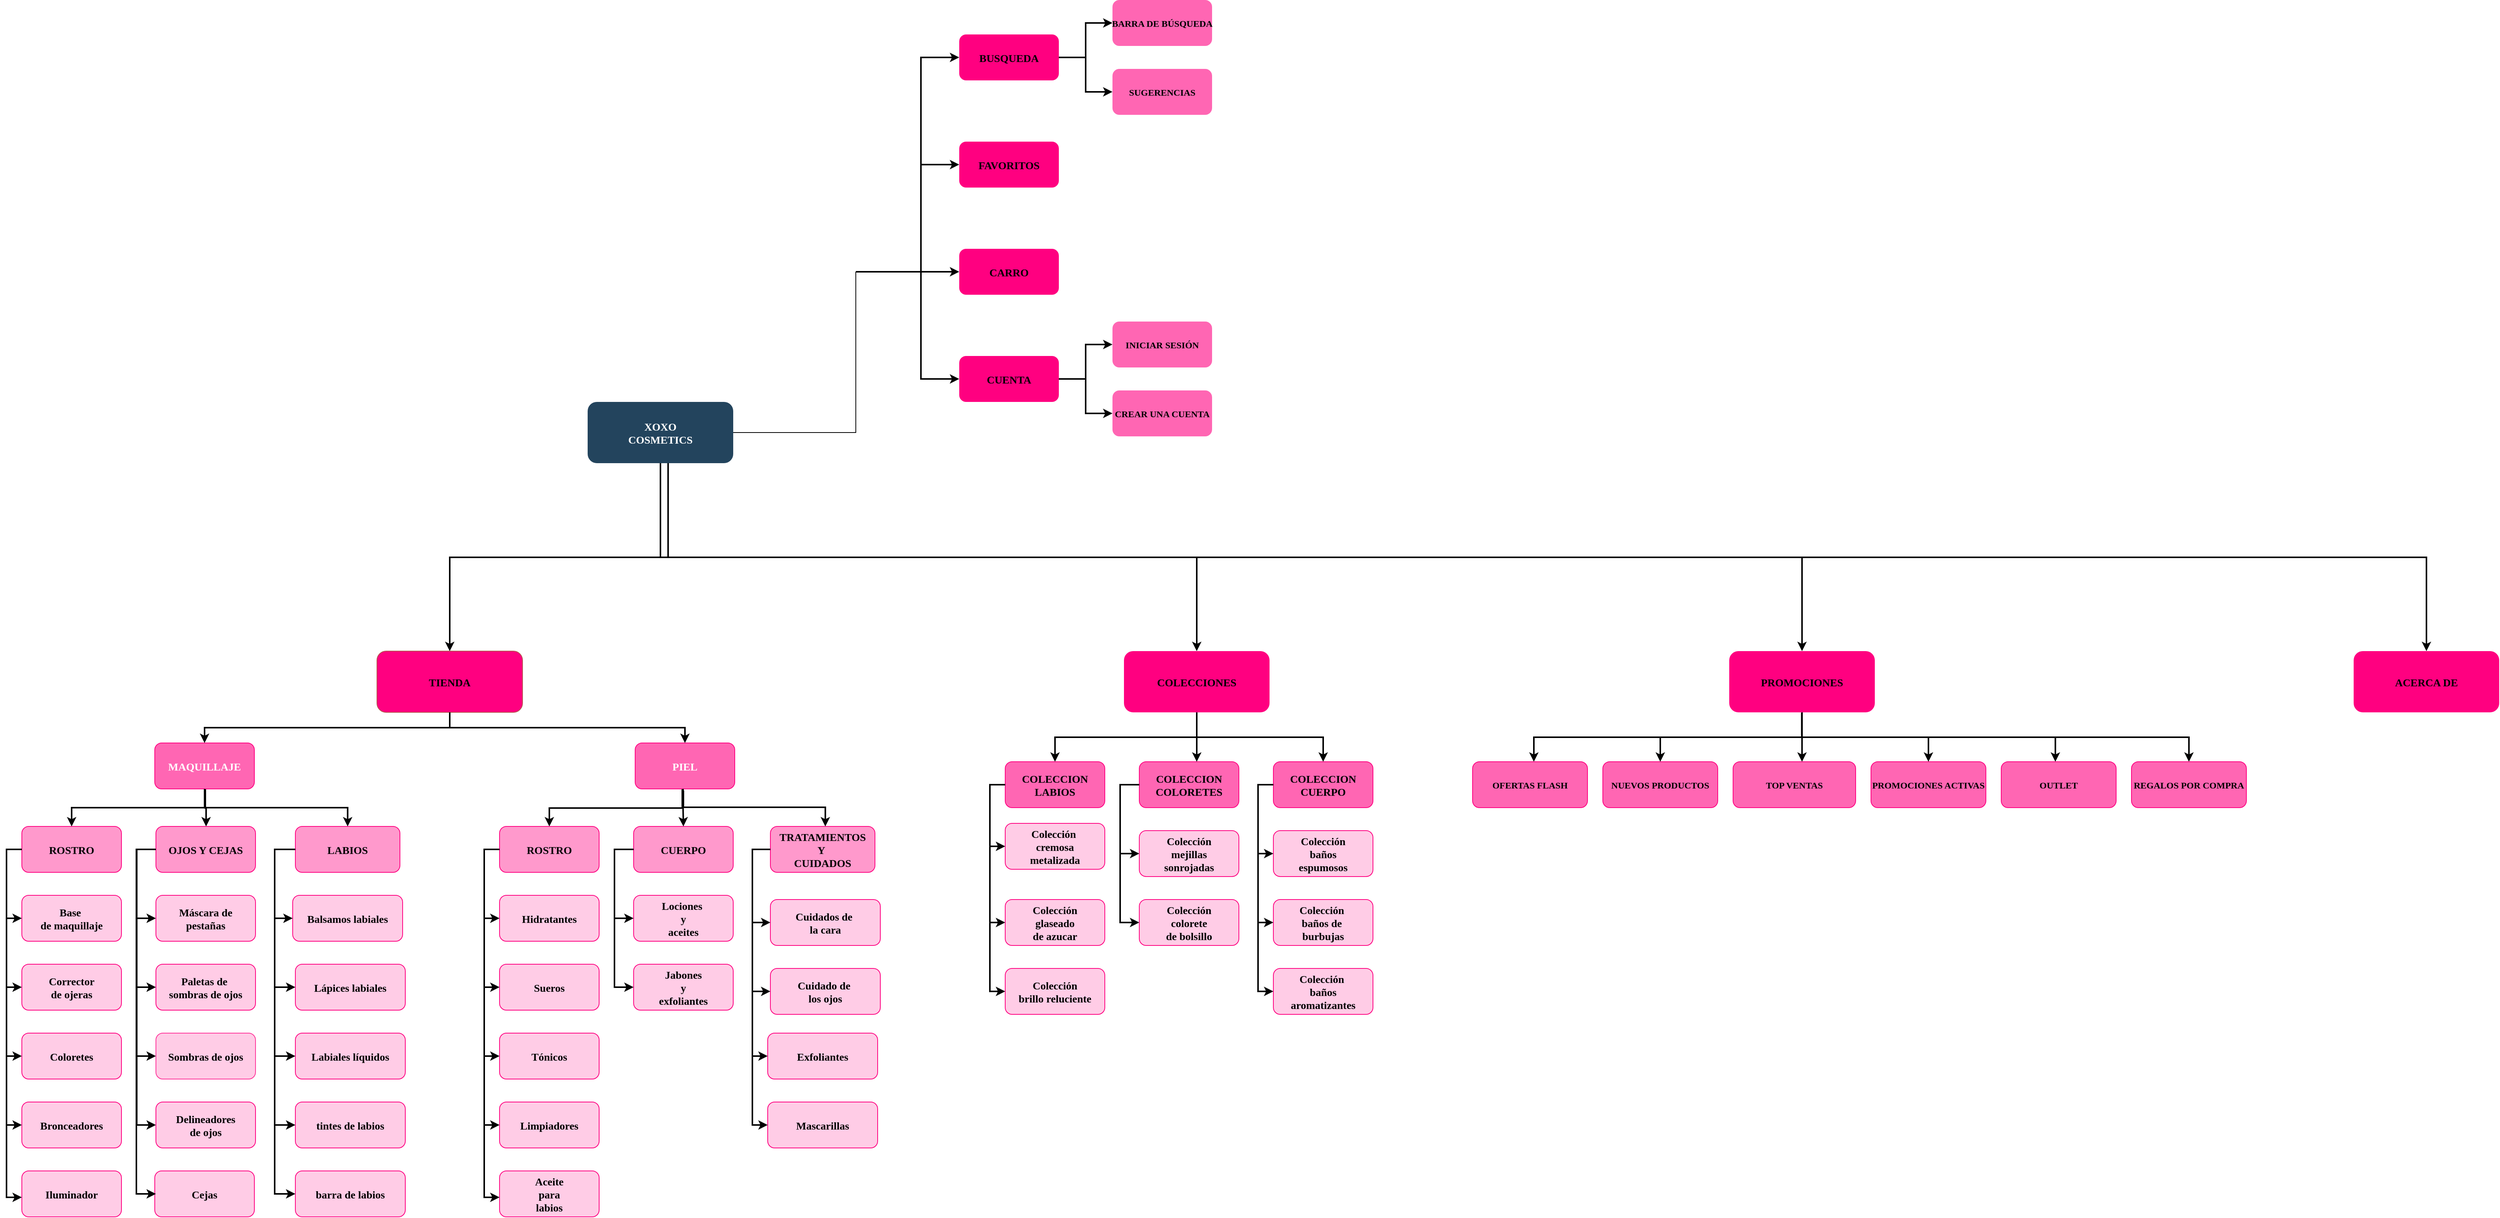 <mxfile version="24.7.17">
  <diagram name="Page-1" id="2c0d36ab-eaac-3732-788b-9136903baeff">
    <mxGraphModel dx="2755.5" dy="2528.5" grid="1" gridSize="10" guides="1" tooltips="1" connect="1" arrows="1" fold="1" page="1" pageScale="1.5" pageWidth="1169" pageHeight="827" background="none" math="0" shadow="0">
      <root>
        <mxCell id="0" />
        <mxCell id="1" parent="0" />
        <mxCell id="2" value="XOXO&#xa;COSMETICS" style="rounded=1;fillColor=#23445D;gradientColor=none;strokeColor=none;fontColor=#FFFFFF;fontStyle=1;fontFamily=Tahoma;fontSize=14" parent="1" vertex="1">
          <mxGeometry x="765" y="10" width="190" height="80" as="geometry" />
        </mxCell>
        <mxCell id="4" value="COLECCIONES" style="rounded=1;fillColor=#FF0080;gradientColor=none;strokeColor=none;fontColor=#000000;fontStyle=1;fontFamily=Tahoma;fontSize=14" parent="1" vertex="1">
          <mxGeometry x="1465.0" y="335.5" width="190" height="80" as="geometry" />
        </mxCell>
        <mxCell id="9" value="" style="edgeStyle=elbowEdgeStyle;elbow=vertical;strokeWidth=2;rounded=0;exitX=0.5;exitY=1;exitDx=0;exitDy=0;entryX=0.5;entryY=0;entryDx=0;entryDy=0;" parent="1" source="2" target="4" edge="1">
          <mxGeometry x="337" y="215.5" width="100" height="100" as="geometry">
            <mxPoint x="860" y="100" as="sourcePoint" />
            <mxPoint x="1975" y="327.5" as="targetPoint" />
            <Array as="points">
              <mxPoint x="1414" y="213" />
            </Array>
          </mxGeometry>
        </mxCell>
        <mxCell id="12" value="TIENDA" style="rounded=1;fillColor=#FF0080;strokeColor=#b85450;fontStyle=1;fontFamily=Tahoma;fontSize=14" parent="1" vertex="1">
          <mxGeometry x="490.0" y="335.5" width="190" height="80" as="geometry" />
        </mxCell>
        <mxCell id="25" value="MAQUILLAJE" style="rounded=1;fillColor=#FF66B3;strokeColor=#FF0080;fontStyle=1;fontFamily=Tahoma;fontSize=14;fontColor=#ffffff;" parent="1" vertex="1">
          <mxGeometry x="200" y="455.5" width="130" height="60" as="geometry" />
        </mxCell>
        <mxCell id="29" value="PIEL" style="rounded=1;fillColor=#FF66B3;strokeColor=#FF0080;fontStyle=1;fontFamily=Tahoma;fontSize=14;fontColor=#ffffff;" parent="1" vertex="1">
          <mxGeometry x="827" y="455.5" width="130" height="60" as="geometry" />
        </mxCell>
        <mxCell id="44" value="COLECCION&#xa;LABIOS" style="rounded=1;fillColor=#FF66B3;gradientColor=none;strokeColor=#FF0080;fontColor=#000000;fontStyle=1;fontFamily=Tahoma;fontSize=14" parent="1" vertex="1">
          <mxGeometry x="1310" y="480.0" width="130" height="60" as="geometry" />
        </mxCell>
        <mxCell id="45" value="Colección &#xa;cremosa&#xa;metalizada" style="rounded=1;fillColor=#FFCCE6;gradientColor=none;strokeColor=#FF0080;fontColor=#000000;fontStyle=1;fontFamily=Tahoma;fontSize=14" parent="1" vertex="1">
          <mxGeometry x="1310" y="560.5" width="130" height="60" as="geometry" />
        </mxCell>
        <mxCell id="46" value="Colección&#xa;glaseado&#xa;de azucar" style="rounded=1;fillColor=#FFCCE6;gradientColor=none;strokeColor=#FF0080;fontColor=#000000;fontStyle=1;fontFamily=Tahoma;fontSize=14" parent="1" vertex="1">
          <mxGeometry x="1310" y="660" width="130" height="60" as="geometry" />
        </mxCell>
        <mxCell id="47" value="Colección&#xa;brillo reluciente" style="rounded=1;fillColor=#FFCCE6;gradientColor=none;strokeColor=#FF0080;fontColor=#000000;fontStyle=1;fontFamily=Tahoma;fontSize=14" parent="1" vertex="1">
          <mxGeometry x="1310" y="750.0" width="130" height="60" as="geometry" />
        </mxCell>
        <mxCell id="48" value="COLECCION&#xa;COLORETES" style="rounded=1;fillColor=#FF66B3;gradientColor=none;strokeColor=#FF0080;fontColor=#000000;fontStyle=1;fontFamily=Tahoma;fontSize=14;" parent="1" vertex="1">
          <mxGeometry x="1485" y="480.0" width="130" height="60" as="geometry" />
        </mxCell>
        <mxCell id="49" value="Colección&#xa;mejillas&#xa;sonrojadas" style="rounded=1;fillColor=#FFCCE6;gradientColor=none;strokeColor=#FF0080;fontColor=#000000;fontStyle=1;fontFamily=Tahoma;fontSize=14" parent="1" vertex="1">
          <mxGeometry x="1485" y="570" width="130" height="60" as="geometry" />
        </mxCell>
        <mxCell id="50" value="Colección&#xa;colorete&#xa;de bolsillo" style="rounded=1;fillColor=#FFCCE6;gradientColor=none;strokeColor=#FF0080;fontColor=#000000;fontStyle=1;fontFamily=Tahoma;fontSize=14" parent="1" vertex="1">
          <mxGeometry x="1485" y="660" width="130" height="60" as="geometry" />
        </mxCell>
        <mxCell id="52" value="COLECCION&#xa;CUERPO" style="rounded=1;fillColor=#FF66B3;gradientColor=none;strokeColor=#FF0080;fontColor=#000000;fontStyle=1;fontFamily=Tahoma;fontSize=14" parent="1" vertex="1">
          <mxGeometry x="1660" y="480.0" width="130" height="60" as="geometry" />
        </mxCell>
        <mxCell id="53" value="Colección&#xa;baños&#xa;espumosos" style="rounded=1;fillColor=#FFCCE6;gradientColor=none;strokeColor=#FF0080;fontColor=#000000;fontStyle=1;fontFamily=Tahoma;fontSize=14" parent="1" vertex="1">
          <mxGeometry x="1660" y="570" width="130" height="60" as="geometry" />
        </mxCell>
        <mxCell id="54" value="Colección &#xa;baños de &#xa;burbujas" style="rounded=1;fillColor=#FFCCE6;gradientColor=none;strokeColor=#FF0080;fontColor=#000000;fontStyle=1;fontFamily=Tahoma;fontSize=14" parent="1" vertex="1">
          <mxGeometry x="1660" y="660" width="130" height="60" as="geometry" />
        </mxCell>
        <mxCell id="55" value="Colección &#xa;baños&#xa;aromatizantes" style="rounded=1;fillColor=#FFCCE6;gradientColor=none;strokeColor=#FF0080;fontColor=#000000;fontStyle=1;fontFamily=Tahoma;fontSize=14" parent="1" vertex="1">
          <mxGeometry x="1660" y="750.0" width="130" height="60" as="geometry" />
        </mxCell>
        <mxCell id="59" value="" style="edgeStyle=elbowEdgeStyle;elbow=vertical;strokeWidth=2;rounded=0" parent="1" source="2" target="12" edge="1">
          <mxGeometry x="347" y="225.5" width="100" height="100" as="geometry">
            <mxPoint x="862.0" y="275.5" as="sourcePoint" />
            <mxPoint x="1467.0" y="345.5" as="targetPoint" />
          </mxGeometry>
        </mxCell>
        <mxCell id="84" value="" style="edgeStyle=elbowEdgeStyle;elbow=horizontal;strokeWidth=2;rounded=0;entryX=0;entryY=0.5;entryDx=0;entryDy=0;" parent="1" source="44" target="45" edge="1">
          <mxGeometry x="-23" y="135.5" width="100" height="100" as="geometry">
            <mxPoint x="70" y="260" as="sourcePoint" />
            <mxPoint x="170" y="160" as="targetPoint" />
            <Array as="points">
              <mxPoint x="1290" y="570" />
            </Array>
          </mxGeometry>
        </mxCell>
        <mxCell id="85" value="" style="edgeStyle=elbowEdgeStyle;elbow=horizontal;strokeWidth=2;rounded=0" parent="1" source="44" target="46" edge="1">
          <mxGeometry x="-23" y="135.5" width="100" height="100" as="geometry">
            <mxPoint x="70" y="260" as="sourcePoint" />
            <mxPoint x="170" y="160" as="targetPoint" />
            <Array as="points">
              <mxPoint x="1290" y="600" />
            </Array>
          </mxGeometry>
        </mxCell>
        <mxCell id="86" value="" style="edgeStyle=elbowEdgeStyle;elbow=horizontal;strokeWidth=2;rounded=0" parent="1" source="44" target="47" edge="1">
          <mxGeometry x="-23" y="135.5" width="100" height="100" as="geometry">
            <mxPoint x="70" y="260" as="sourcePoint" />
            <mxPoint x="170" y="160" as="targetPoint" />
            <Array as="points">
              <mxPoint x="1290" y="650" />
            </Array>
          </mxGeometry>
        </mxCell>
        <mxCell id="87" value="" style="edgeStyle=elbowEdgeStyle;elbow=horizontal;strokeWidth=2;rounded=0" parent="1" source="48" target="49" edge="1">
          <mxGeometry x="-23" y="135.5" width="100" height="100" as="geometry">
            <mxPoint x="70" y="260" as="sourcePoint" />
            <mxPoint x="170" y="160" as="targetPoint" />
            <Array as="points">
              <mxPoint x="1460" y="560" />
            </Array>
          </mxGeometry>
        </mxCell>
        <mxCell id="88" value="" style="edgeStyle=elbowEdgeStyle;elbow=horizontal;strokeWidth=2;rounded=0" parent="1" source="48" target="50" edge="1">
          <mxGeometry x="-23" y="135.5" width="100" height="100" as="geometry">
            <mxPoint x="70" y="260" as="sourcePoint" />
            <mxPoint x="170" y="160" as="targetPoint" />
            <Array as="points">
              <mxPoint x="1460" y="620" />
            </Array>
          </mxGeometry>
        </mxCell>
        <mxCell id="90" value="" style="edgeStyle=elbowEdgeStyle;elbow=horizontal;strokeWidth=2;rounded=0" parent="1" source="52" target="53" edge="1">
          <mxGeometry x="-23" y="135.5" width="100" height="100" as="geometry">
            <mxPoint x="70" y="260" as="sourcePoint" />
            <mxPoint x="170" y="160" as="targetPoint" />
            <Array as="points">
              <mxPoint x="1640" y="560" />
            </Array>
          </mxGeometry>
        </mxCell>
        <mxCell id="91" value="" style="edgeStyle=elbowEdgeStyle;elbow=horizontal;strokeWidth=2;rounded=0" parent="1" source="52" target="54" edge="1">
          <mxGeometry x="-23" y="135.5" width="100" height="100" as="geometry">
            <mxPoint x="70" y="260" as="sourcePoint" />
            <mxPoint x="170" y="160" as="targetPoint" />
            <Array as="points">
              <mxPoint x="1640" y="600" />
            </Array>
          </mxGeometry>
        </mxCell>
        <mxCell id="92" value="" style="edgeStyle=elbowEdgeStyle;elbow=horizontal;strokeWidth=2;rounded=0" parent="1" source="52" target="55" edge="1">
          <mxGeometry x="-23" y="135.5" width="100" height="100" as="geometry">
            <mxPoint x="70" y="260" as="sourcePoint" />
            <mxPoint x="170" y="160" as="targetPoint" />
            <Array as="points">
              <mxPoint x="1640" y="650" />
            </Array>
          </mxGeometry>
        </mxCell>
        <mxCell id="100" value="" style="edgeStyle=elbowEdgeStyle;elbow=vertical;strokeWidth=2;rounded=0" parent="1" source="12" target="25" edge="1">
          <mxGeometry x="-23" y="135.5" width="100" height="100" as="geometry">
            <mxPoint x="-23" y="235.5" as="sourcePoint" />
            <mxPoint x="77" y="135.5" as="targetPoint" />
          </mxGeometry>
        </mxCell>
        <mxCell id="101" value="" style="edgeStyle=elbowEdgeStyle;elbow=vertical;strokeWidth=2;rounded=0" parent="1" source="12" target="29" edge="1">
          <mxGeometry x="-23" y="135.5" width="100" height="100" as="geometry">
            <mxPoint x="-23" y="235.5" as="sourcePoint" />
            <mxPoint x="77" y="135.5" as="targetPoint" />
          </mxGeometry>
        </mxCell>
        <mxCell id="104" value="" style="edgeStyle=elbowEdgeStyle;elbow=vertical;strokeWidth=2;rounded=0;exitX=0.5;exitY=1;exitDx=0;exitDy=0;" parent="1" source="4" target="48" edge="1">
          <mxGeometry x="-23" y="135.5" width="100" height="100" as="geometry">
            <mxPoint x="1580" y="415.5" as="sourcePoint" />
            <mxPoint x="72" y="135.5" as="targetPoint" />
            <Array as="points">
              <mxPoint x="1560" y="460" />
            </Array>
          </mxGeometry>
        </mxCell>
        <mxCell id="105" value="" style="edgeStyle=elbowEdgeStyle;elbow=vertical;strokeWidth=2;rounded=0;exitX=0.5;exitY=1;exitDx=0;exitDy=0;" parent="1" source="4" target="44" edge="1">
          <mxGeometry x="-23" y="135.5" width="100" height="100" as="geometry">
            <mxPoint x="1580" y="415.5" as="sourcePoint" />
            <mxPoint x="72" y="135.5" as="targetPoint" />
          </mxGeometry>
        </mxCell>
        <mxCell id="106" value="" style="edgeStyle=elbowEdgeStyle;elbow=vertical;strokeWidth=2;rounded=0;exitX=0.5;exitY=1;exitDx=0;exitDy=0;" parent="1" source="4" target="52" edge="1">
          <mxGeometry x="-23" y="135.5" width="100" height="100" as="geometry">
            <mxPoint x="1580" y="415.5" as="sourcePoint" />
            <mxPoint x="72" y="135.5" as="targetPoint" />
          </mxGeometry>
        </mxCell>
        <mxCell id="VDrzz1E5TikydGVOg6CF-135" value="ROSTRO" style="rounded=1;fillColor=#FF99CC;strokeColor=#FF0080;fontStyle=1;fontFamily=Tahoma;fontSize=14" parent="1" vertex="1">
          <mxGeometry x="26.5" y="564.5" width="130" height="60" as="geometry" />
        </mxCell>
        <mxCell id="VDrzz1E5TikydGVOg6CF-136" value="Base &#xa;de maquillaje" style="rounded=1;fillColor=#FFCCE6;gradientColor=none;strokeColor=#FF0080;fontColor=#000000;fontStyle=1;fontFamily=Tahoma;fontSize=14" parent="1" vertex="1">
          <mxGeometry x="26.5" y="654.5" width="130" height="60" as="geometry" />
        </mxCell>
        <mxCell id="VDrzz1E5TikydGVOg6CF-137" value="Corrector&#xa;de ojeras" style="rounded=1;fillColor=#FFCCE6;gradientColor=none;strokeColor=#FF0080;fontColor=#000000;fontStyle=1;fontFamily=Tahoma;fontSize=14" parent="1" vertex="1">
          <mxGeometry x="26.5" y="744.5" width="130" height="60" as="geometry" />
        </mxCell>
        <mxCell id="VDrzz1E5TikydGVOg6CF-138" value="Coloretes" style="rounded=1;fillColor=#FFCCE6;gradientColor=none;strokeColor=#FF0080;fontColor=#000000;fontStyle=1;fontFamily=Tahoma;fontSize=14" parent="1" vertex="1">
          <mxGeometry x="26.5" y="834.5" width="130" height="60" as="geometry" />
        </mxCell>
        <mxCell id="VDrzz1E5TikydGVOg6CF-139" value="OJOS Y CEJAS" style="rounded=1;fillColor=#FF99CC;strokeColor=#FF0080;fontStyle=1;fontFamily=Tahoma;fontSize=14" parent="1" vertex="1">
          <mxGeometry x="201.5" y="564.5" width="130" height="60" as="geometry" />
        </mxCell>
        <mxCell id="VDrzz1E5TikydGVOg6CF-140" value="Máscara de&#xa;pestañas" style="rounded=1;fillColor=#FFCCE6;gradientColor=none;strokeColor=#FF0080;fontColor=#000000;fontStyle=1;fontFamily=Tahoma;fontSize=14" parent="1" vertex="1">
          <mxGeometry x="201.5" y="654.5" width="130" height="60" as="geometry" />
        </mxCell>
        <mxCell id="VDrzz1E5TikydGVOg6CF-141" value="Paletas de &#xa;sombras de ojos" style="rounded=1;fillColor=#FFCCE6;gradientColor=none;strokeColor=#FF0080;fontColor=#000000;fontStyle=1;fontFamily=Tahoma;fontSize=14" parent="1" vertex="1">
          <mxGeometry x="201.5" y="744.5" width="130" height="60" as="geometry" />
        </mxCell>
        <mxCell id="VDrzz1E5TikydGVOg6CF-142" value="Sombras de ojos" style="rounded=1;fillColor=#FFCCE6;gradientColor=none;strokeColor=#FF3399;fontColor=#000000;fontStyle=1;fontFamily=Tahoma;fontSize=14" parent="1" vertex="1">
          <mxGeometry x="201.5" y="834.5" width="130" height="60" as="geometry" />
        </mxCell>
        <mxCell id="VDrzz1E5TikydGVOg6CF-143" value="LABIOS" style="rounded=1;fillColor=#FF99CC;strokeColor=#FF0080;fontStyle=1;fontFamily=Tahoma;fontSize=14" parent="1" vertex="1">
          <mxGeometry x="383.5" y="564.5" width="136.5" height="60" as="geometry" />
        </mxCell>
        <mxCell id="VDrzz1E5TikydGVOg6CF-144" value="Balsamos labiales" style="rounded=1;fillColor=#FFCCE6;strokeColor=#FF0080;fontStyle=1;fontFamily=Tahoma;fontSize=14;align=center;" parent="1" vertex="1">
          <mxGeometry x="380" y="654.5" width="143.5" height="60" as="geometry" />
        </mxCell>
        <mxCell id="VDrzz1E5TikydGVOg6CF-145" value="Lápices labiales" style="rounded=1;fillColor=#FFCCE6;gradientColor=none;strokeColor=#FF0080;fontColor=#000000;fontStyle=1;fontFamily=Tahoma;fontSize=14" parent="1" vertex="1">
          <mxGeometry x="383.5" y="744.5" width="143.5" height="60" as="geometry" />
        </mxCell>
        <mxCell id="VDrzz1E5TikydGVOg6CF-146" value="Labiales líquidos" style="rounded=1;fillColor=#FFCCE6;gradientColor=none;strokeColor=#FF0080;fontColor=#000000;fontStyle=1;fontFamily=Tahoma;fontSize=14" parent="1" vertex="1">
          <mxGeometry x="383.5" y="834.5" width="143.5" height="60" as="geometry" />
        </mxCell>
        <mxCell id="VDrzz1E5TikydGVOg6CF-147" value="tintes de labios" style="rounded=1;fillColor=#FFCCE6;gradientColor=none;strokeColor=#FF0080;fontColor=#000000;fontStyle=1;fontFamily=Tahoma;fontSize=14" parent="1" vertex="1">
          <mxGeometry x="383.5" y="924.5" width="143.5" height="60" as="geometry" />
        </mxCell>
        <mxCell id="VDrzz1E5TikydGVOg6CF-148" value="barra de labios" style="rounded=1;fillColor=#FFCCE6;gradientColor=none;strokeColor=#FF0080;fontColor=#000000;fontStyle=1;fontFamily=Tahoma;fontSize=14" parent="1" vertex="1">
          <mxGeometry x="383.5" y="1014.5" width="143.5" height="60" as="geometry" />
        </mxCell>
        <mxCell id="VDrzz1E5TikydGVOg6CF-149" value="" style="edgeStyle=elbowEdgeStyle;elbow=horizontal;strokeWidth=2;rounded=0" parent="1" source="VDrzz1E5TikydGVOg6CF-135" target="VDrzz1E5TikydGVOg6CF-136" edge="1">
          <mxGeometry x="-23" y="135.5" width="100" height="100" as="geometry">
            <mxPoint x="-413.5" y="344.5" as="sourcePoint" />
            <mxPoint x="-313.5" y="244.5" as="targetPoint" />
            <Array as="points">
              <mxPoint x="6.5" y="644.5" />
            </Array>
          </mxGeometry>
        </mxCell>
        <mxCell id="VDrzz1E5TikydGVOg6CF-150" value="" style="edgeStyle=elbowEdgeStyle;elbow=horizontal;strokeWidth=2;rounded=0" parent="1" source="VDrzz1E5TikydGVOg6CF-135" target="VDrzz1E5TikydGVOg6CF-137" edge="1">
          <mxGeometry x="-23" y="135.5" width="100" height="100" as="geometry">
            <mxPoint x="-413.5" y="344.5" as="sourcePoint" />
            <mxPoint x="-313.5" y="244.5" as="targetPoint" />
            <Array as="points">
              <mxPoint x="6.5" y="684.5" />
            </Array>
          </mxGeometry>
        </mxCell>
        <mxCell id="VDrzz1E5TikydGVOg6CF-151" value="" style="edgeStyle=elbowEdgeStyle;elbow=horizontal;strokeWidth=2;rounded=0" parent="1" source="VDrzz1E5TikydGVOg6CF-135" target="VDrzz1E5TikydGVOg6CF-138" edge="1">
          <mxGeometry x="-23" y="135.5" width="100" height="100" as="geometry">
            <mxPoint x="-413.5" y="344.5" as="sourcePoint" />
            <mxPoint x="-313.5" y="244.5" as="targetPoint" />
            <Array as="points">
              <mxPoint x="6.5" y="724.5" />
            </Array>
          </mxGeometry>
        </mxCell>
        <mxCell id="VDrzz1E5TikydGVOg6CF-152" value="" style="edgeStyle=elbowEdgeStyle;elbow=horizontal;strokeWidth=2;rounded=0" parent="1" source="VDrzz1E5TikydGVOg6CF-139" target="VDrzz1E5TikydGVOg6CF-140" edge="1">
          <mxGeometry x="-23" y="135.5" width="100" height="100" as="geometry">
            <mxPoint x="-413.5" y="344.5" as="sourcePoint" />
            <mxPoint x="-313.5" y="244.5" as="targetPoint" />
            <Array as="points">
              <mxPoint x="176.5" y="644.5" />
            </Array>
          </mxGeometry>
        </mxCell>
        <mxCell id="VDrzz1E5TikydGVOg6CF-153" value="" style="edgeStyle=elbowEdgeStyle;elbow=horizontal;strokeWidth=2;rounded=0" parent="1" source="VDrzz1E5TikydGVOg6CF-139" target="VDrzz1E5TikydGVOg6CF-141" edge="1">
          <mxGeometry x="-23" y="135.5" width="100" height="100" as="geometry">
            <mxPoint x="-413.5" y="344.5" as="sourcePoint" />
            <mxPoint x="-313.5" y="244.5" as="targetPoint" />
            <Array as="points">
              <mxPoint x="176.5" y="684.5" />
            </Array>
          </mxGeometry>
        </mxCell>
        <mxCell id="VDrzz1E5TikydGVOg6CF-154" value="" style="edgeStyle=elbowEdgeStyle;elbow=horizontal;strokeWidth=2;rounded=0" parent="1" source="VDrzz1E5TikydGVOg6CF-139" target="VDrzz1E5TikydGVOg6CF-142" edge="1">
          <mxGeometry x="-23" y="135.5" width="100" height="100" as="geometry">
            <mxPoint x="-413.5" y="344.5" as="sourcePoint" />
            <mxPoint x="-313.5" y="244.5" as="targetPoint" />
            <Array as="points">
              <mxPoint x="176.5" y="724.5" />
            </Array>
          </mxGeometry>
        </mxCell>
        <mxCell id="VDrzz1E5TikydGVOg6CF-155" value="" style="edgeStyle=elbowEdgeStyle;elbow=horizontal;strokeWidth=2;rounded=0" parent="1" source="VDrzz1E5TikydGVOg6CF-143" target="VDrzz1E5TikydGVOg6CF-144" edge="1">
          <mxGeometry x="-23" y="135.5" width="100" height="100" as="geometry">
            <mxPoint x="-413.5" y="344.5" as="sourcePoint" />
            <mxPoint x="-313.5" y="244.5" as="targetPoint" />
            <Array as="points">
              <mxPoint x="356.5" y="644.5" />
            </Array>
          </mxGeometry>
        </mxCell>
        <mxCell id="VDrzz1E5TikydGVOg6CF-156" value="" style="edgeStyle=elbowEdgeStyle;elbow=horizontal;strokeWidth=2;rounded=0" parent="1" source="VDrzz1E5TikydGVOg6CF-143" target="VDrzz1E5TikydGVOg6CF-145" edge="1">
          <mxGeometry x="-23" y="135.5" width="100" height="100" as="geometry">
            <mxPoint x="-413.5" y="344.5" as="sourcePoint" />
            <mxPoint x="-313.5" y="244.5" as="targetPoint" />
            <Array as="points">
              <mxPoint x="356.5" y="684.5" />
            </Array>
          </mxGeometry>
        </mxCell>
        <mxCell id="VDrzz1E5TikydGVOg6CF-157" value="" style="edgeStyle=elbowEdgeStyle;elbow=horizontal;strokeWidth=2;rounded=0" parent="1" source="VDrzz1E5TikydGVOg6CF-143" target="VDrzz1E5TikydGVOg6CF-146" edge="1">
          <mxGeometry x="-23" y="135.5" width="100" height="100" as="geometry">
            <mxPoint x="-413.5" y="344.5" as="sourcePoint" />
            <mxPoint x="-313.5" y="244.5" as="targetPoint" />
            <Array as="points">
              <mxPoint x="356.5" y="734.5" />
            </Array>
          </mxGeometry>
        </mxCell>
        <mxCell id="VDrzz1E5TikydGVOg6CF-158" value="" style="edgeStyle=elbowEdgeStyle;elbow=horizontal;strokeWidth=2;rounded=0" parent="1" source="VDrzz1E5TikydGVOg6CF-143" target="VDrzz1E5TikydGVOg6CF-147" edge="1">
          <mxGeometry x="-23" y="135.5" width="100" height="100" as="geometry">
            <mxPoint x="-413.5" y="344.5" as="sourcePoint" />
            <mxPoint x="-313.5" y="244.5" as="targetPoint" />
            <Array as="points">
              <mxPoint x="356.5" y="774.5" />
            </Array>
          </mxGeometry>
        </mxCell>
        <mxCell id="VDrzz1E5TikydGVOg6CF-159" value="" style="edgeStyle=elbowEdgeStyle;elbow=horizontal;strokeWidth=2;rounded=0" parent="1" source="VDrzz1E5TikydGVOg6CF-143" target="VDrzz1E5TikydGVOg6CF-148" edge="1">
          <mxGeometry x="-23" y="135.5" width="100" height="100" as="geometry">
            <mxPoint x="-413.5" y="344.5" as="sourcePoint" />
            <mxPoint x="-313.5" y="244.5" as="targetPoint" />
            <Array as="points">
              <mxPoint x="356.5" y="814.5" />
            </Array>
          </mxGeometry>
        </mxCell>
        <mxCell id="VDrzz1E5TikydGVOg6CF-160" value="" style="edgeStyle=elbowEdgeStyle;elbow=horizontal;strokeWidth=2;rounded=0;exitX=0;exitY=0.5;exitDx=0;exitDy=0;entryX=0;entryY=0.5;entryDx=0;entryDy=0;" parent="1" source="VDrzz1E5TikydGVOg6CF-139" target="VDrzz1E5TikydGVOg6CF-161" edge="1">
          <mxGeometry x="-23" y="135.5" width="100" height="100" as="geometry">
            <mxPoint x="201.5" y="689" as="sourcePoint" />
            <mxPoint x="201.5" y="959" as="targetPoint" />
            <Array as="points">
              <mxPoint x="176.5" y="818.5" />
            </Array>
          </mxGeometry>
        </mxCell>
        <mxCell id="VDrzz1E5TikydGVOg6CF-161" value="Delineadores&#xa;de ojos" style="rounded=1;fillColor=#FFCCE6;gradientColor=none;strokeColor=#FF0080;fontColor=#000000;fontStyle=1;fontFamily=Tahoma;fontSize=14" parent="1" vertex="1">
          <mxGeometry x="201.5" y="924.5" width="130" height="60" as="geometry" />
        </mxCell>
        <mxCell id="VDrzz1E5TikydGVOg6CF-162" value="Bronceadores" style="rounded=1;fillColor=#FFCCE6;gradientColor=none;strokeColor=#FF0080;fontColor=#000000;fontStyle=1;fontFamily=Tahoma;fontSize=14" parent="1" vertex="1">
          <mxGeometry x="26.5" y="924.5" width="130" height="60" as="geometry" />
        </mxCell>
        <mxCell id="VDrzz1E5TikydGVOg6CF-163" value="Iluminador" style="rounded=1;fillColor=#FFCCE6;gradientColor=none;strokeColor=#FF0080;fontColor=#000000;fontStyle=1;fontFamily=Tahoma;fontSize=14" parent="1" vertex="1">
          <mxGeometry x="26.5" y="1014.5" width="130" height="60" as="geometry" />
        </mxCell>
        <mxCell id="VDrzz1E5TikydGVOg6CF-164" value="Cejas" style="rounded=1;fillColor=#FFCCE6;gradientColor=none;strokeColor=#FF0080;fontColor=#000000;fontStyle=1;fontFamily=Tahoma;fontSize=14" parent="1" vertex="1">
          <mxGeometry x="200" y="1014.5" width="130" height="60" as="geometry" />
        </mxCell>
        <mxCell id="VDrzz1E5TikydGVOg6CF-165" value="" style="edgeStyle=elbowEdgeStyle;elbow=horizontal;strokeWidth=2;rounded=0;exitX=0;exitY=0.5;exitDx=0;exitDy=0;" parent="1" source="VDrzz1E5TikydGVOg6CF-135" edge="1">
          <mxGeometry x="-23" y="135.5" width="100" height="100" as="geometry">
            <mxPoint x="26.5" y="779" as="sourcePoint" />
            <mxPoint x="26.5" y="1049" as="targetPoint" />
            <Array as="points">
              <mxPoint x="6.5" y="908.5" />
            </Array>
          </mxGeometry>
        </mxCell>
        <mxCell id="VDrzz1E5TikydGVOg6CF-166" value="" style="edgeStyle=elbowEdgeStyle;elbow=horizontal;strokeWidth=2;rounded=0;exitX=0;exitY=0.5;exitDx=0;exitDy=0;entryX=0;entryY=0.5;entryDx=0;entryDy=0;" parent="1" source="VDrzz1E5TikydGVOg6CF-135" target="VDrzz1E5TikydGVOg6CF-162" edge="1">
          <mxGeometry x="-23" y="135.5" width="100" height="100" as="geometry">
            <mxPoint x="26.5" y="679" as="sourcePoint" />
            <mxPoint x="26.5" y="949" as="targetPoint" />
            <Array as="points">
              <mxPoint x="6.5" y="808.5" />
            </Array>
          </mxGeometry>
        </mxCell>
        <mxCell id="VDrzz1E5TikydGVOg6CF-167" value="" style="edgeStyle=elbowEdgeStyle;elbow=vertical;strokeWidth=2;rounded=0;" parent="1" edge="1">
          <mxGeometry x="-23" y="135.5" width="100" height="100" as="geometry">
            <mxPoint x="266" y="516" as="sourcePoint" />
            <mxPoint x="267" y="564.5" as="targetPoint" />
          </mxGeometry>
        </mxCell>
        <mxCell id="VDrzz1E5TikydGVOg6CF-168" value="" style="edgeStyle=elbowEdgeStyle;elbow=vertical;strokeWidth=2;rounded=0;entryX=0.5;entryY=0;entryDx=0;entryDy=0;" parent="1" source="25" target="VDrzz1E5TikydGVOg6CF-135" edge="1">
          <mxGeometry x="-23" y="135.5" width="100" height="100" as="geometry">
            <mxPoint x="265" y="520" as="sourcePoint" />
            <mxPoint x="-130" y="554.5" as="targetPoint" />
          </mxGeometry>
        </mxCell>
        <mxCell id="VDrzz1E5TikydGVOg6CF-169" value="" style="edgeStyle=elbowEdgeStyle;elbow=vertical;strokeWidth=2;rounded=0;entryX=0.5;entryY=0;entryDx=0;entryDy=0;exitX=0.5;exitY=1;exitDx=0;exitDy=0;" parent="1" source="25" target="VDrzz1E5TikydGVOg6CF-143" edge="1">
          <mxGeometry x="-23" y="135.5" width="100" height="100" as="geometry">
            <mxPoint x="275" y="526" as="sourcePoint" />
            <mxPoint x="102" y="575" as="targetPoint" />
            <Array as="points">
              <mxPoint x="370" y="540" />
            </Array>
          </mxGeometry>
        </mxCell>
        <mxCell id="VDrzz1E5TikydGVOg6CF-170" value="" style="edgeStyle=elbowEdgeStyle;elbow=horizontal;strokeWidth=2;rounded=0;exitX=0;exitY=0.5;exitDx=0;exitDy=0;entryX=0;entryY=0.5;entryDx=0;entryDy=0;" parent="1" source="VDrzz1E5TikydGVOg6CF-139" edge="1">
          <mxGeometry x="-23" y="135.5" width="100" height="100" as="geometry">
            <mxPoint x="201.5" y="684.5" as="sourcePoint" />
            <mxPoint x="201.5" y="1044.5" as="targetPoint" />
            <Array as="points">
              <mxPoint x="176" y="908" />
            </Array>
          </mxGeometry>
        </mxCell>
        <mxCell id="VDrzz1E5TikydGVOg6CF-178" value="ROSTRO" style="rounded=1;fillColor=#FF99CC;strokeColor=#FF0080;fontStyle=1;fontFamily=Tahoma;fontSize=14" parent="1" vertex="1">
          <mxGeometry x="650" y="564.5" width="130" height="60" as="geometry" />
        </mxCell>
        <mxCell id="VDrzz1E5TikydGVOg6CF-179" value="Hidratantes" style="rounded=1;fillColor=#FFCCE6;gradientColor=none;strokeColor=#FF0080;fontColor=#000000;fontStyle=1;fontFamily=Tahoma;fontSize=14" parent="1" vertex="1">
          <mxGeometry x="650" y="654.5" width="130" height="60" as="geometry" />
        </mxCell>
        <mxCell id="VDrzz1E5TikydGVOg6CF-180" value="Sueros" style="rounded=1;fillColor=#FFCCE6;gradientColor=none;strokeColor=#FF0080;fontColor=#000000;fontStyle=1;fontFamily=Tahoma;fontSize=14" parent="1" vertex="1">
          <mxGeometry x="650" y="744.5" width="130" height="60" as="geometry" />
        </mxCell>
        <mxCell id="VDrzz1E5TikydGVOg6CF-181" value="Tónicos" style="rounded=1;fillColor=#FFCCE6;gradientColor=none;strokeColor=#FF0080;fontColor=#000000;fontStyle=1;fontFamily=Tahoma;fontSize=14" parent="1" vertex="1">
          <mxGeometry x="650" y="834.5" width="130" height="60" as="geometry" />
        </mxCell>
        <mxCell id="VDrzz1E5TikydGVOg6CF-182" value="CUERPO" style="rounded=1;fillColor=#FF99CC;strokeColor=#FF0080;fontStyle=1;fontFamily=Tahoma;fontSize=14" parent="1" vertex="1">
          <mxGeometry x="825" y="564.5" width="130" height="60" as="geometry" />
        </mxCell>
        <mxCell id="VDrzz1E5TikydGVOg6CF-183" value="Lociones &#xa;y&#xa;aceites" style="rounded=1;fillColor=#FFCCE6;gradientColor=none;strokeColor=#FF0080;fontColor=#000000;fontStyle=1;fontFamily=Tahoma;fontSize=14" parent="1" vertex="1">
          <mxGeometry x="825" y="654.5" width="130" height="60" as="geometry" />
        </mxCell>
        <mxCell id="VDrzz1E5TikydGVOg6CF-184" value="Jabones&#xa;y&#xa;exfoliantes" style="rounded=1;fillColor=#FFCCE6;gradientColor=none;strokeColor=#FF0080;fontColor=#000000;fontStyle=1;fontFamily=Tahoma;fontSize=14" parent="1" vertex="1">
          <mxGeometry x="825" y="744.5" width="130" height="60" as="geometry" />
        </mxCell>
        <mxCell id="VDrzz1E5TikydGVOg6CF-186" value="TRATAMIENTOS&#xa;Y &#xa;CUIDADOS" style="rounded=1;fillColor=#FF99CC;strokeColor=#FF0080;fontStyle=1;fontFamily=Tahoma;fontSize=14" parent="1" vertex="1">
          <mxGeometry x="1003.5" y="564.5" width="136.5" height="60" as="geometry" />
        </mxCell>
        <mxCell id="VDrzz1E5TikydGVOg6CF-187" value="Cuidados de &#xa;la cara" style="rounded=1;fillColor=#FFCCE6;gradientColor=none;strokeColor=#FF0080;fontColor=#000000;fontStyle=1;fontFamily=Tahoma;fontSize=14;align=center;" parent="1" vertex="1">
          <mxGeometry x="1003.5" y="660" width="143.5" height="60" as="geometry" />
        </mxCell>
        <mxCell id="VDrzz1E5TikydGVOg6CF-188" value="Cuidado de &#xa;los ojos" style="rounded=1;fillColor=#FFCCE6;gradientColor=none;strokeColor=#FF0080;fontColor=#000000;fontStyle=1;fontFamily=Tahoma;fontSize=14" parent="1" vertex="1">
          <mxGeometry x="1003.5" y="750" width="143.5" height="60" as="geometry" />
        </mxCell>
        <mxCell id="VDrzz1E5TikydGVOg6CF-189" value="Exfoliantes" style="rounded=1;fillColor=#FFCCE6;gradientColor=none;strokeColor=#FF0080;fontColor=#000000;fontStyle=1;fontFamily=Tahoma;fontSize=14" parent="1" vertex="1">
          <mxGeometry x="1000" y="834.5" width="143.5" height="60" as="geometry" />
        </mxCell>
        <mxCell id="VDrzz1E5TikydGVOg6CF-190" value="Mascarillas" style="rounded=1;fillColor=#FFCCE6;gradientColor=none;strokeColor=#FF0080;fontColor=#000000;fontStyle=1;fontFamily=Tahoma;fontSize=14" parent="1" vertex="1">
          <mxGeometry x="1000" y="924.5" width="143.5" height="60" as="geometry" />
        </mxCell>
        <mxCell id="VDrzz1E5TikydGVOg6CF-192" value="" style="edgeStyle=elbowEdgeStyle;elbow=horizontal;strokeWidth=2;rounded=0" parent="1" source="VDrzz1E5TikydGVOg6CF-178" target="VDrzz1E5TikydGVOg6CF-179" edge="1">
          <mxGeometry x="-23" y="135.5" width="100" height="100" as="geometry">
            <mxPoint x="210" y="344.5" as="sourcePoint" />
            <mxPoint x="310" y="244.5" as="targetPoint" />
            <Array as="points">
              <mxPoint x="630" y="644.5" />
            </Array>
          </mxGeometry>
        </mxCell>
        <mxCell id="VDrzz1E5TikydGVOg6CF-193" value="" style="edgeStyle=elbowEdgeStyle;elbow=horizontal;strokeWidth=2;rounded=0" parent="1" source="VDrzz1E5TikydGVOg6CF-178" target="VDrzz1E5TikydGVOg6CF-180" edge="1">
          <mxGeometry x="-23" y="135.5" width="100" height="100" as="geometry">
            <mxPoint x="210" y="344.5" as="sourcePoint" />
            <mxPoint x="310" y="244.5" as="targetPoint" />
            <Array as="points">
              <mxPoint x="630" y="684.5" />
            </Array>
          </mxGeometry>
        </mxCell>
        <mxCell id="VDrzz1E5TikydGVOg6CF-194" value="" style="edgeStyle=elbowEdgeStyle;elbow=horizontal;strokeWidth=2;rounded=0" parent="1" source="VDrzz1E5TikydGVOg6CF-178" target="VDrzz1E5TikydGVOg6CF-181" edge="1">
          <mxGeometry x="-23" y="135.5" width="100" height="100" as="geometry">
            <mxPoint x="210" y="344.5" as="sourcePoint" />
            <mxPoint x="310" y="244.5" as="targetPoint" />
            <Array as="points">
              <mxPoint x="630" y="724.5" />
            </Array>
          </mxGeometry>
        </mxCell>
        <mxCell id="VDrzz1E5TikydGVOg6CF-195" value="" style="edgeStyle=elbowEdgeStyle;elbow=horizontal;strokeWidth=2;rounded=0" parent="1" source="VDrzz1E5TikydGVOg6CF-182" target="VDrzz1E5TikydGVOg6CF-183" edge="1">
          <mxGeometry x="-23" y="135.5" width="100" height="100" as="geometry">
            <mxPoint x="210" y="344.5" as="sourcePoint" />
            <mxPoint x="310" y="244.5" as="targetPoint" />
            <Array as="points">
              <mxPoint x="800" y="644.5" />
            </Array>
          </mxGeometry>
        </mxCell>
        <mxCell id="VDrzz1E5TikydGVOg6CF-196" value="" style="edgeStyle=elbowEdgeStyle;elbow=horizontal;strokeWidth=2;rounded=0" parent="1" source="VDrzz1E5TikydGVOg6CF-182" target="VDrzz1E5TikydGVOg6CF-184" edge="1">
          <mxGeometry x="-23" y="135.5" width="100" height="100" as="geometry">
            <mxPoint x="210" y="344.5" as="sourcePoint" />
            <mxPoint x="310" y="244.5" as="targetPoint" />
            <Array as="points">
              <mxPoint x="800" y="684.5" />
            </Array>
          </mxGeometry>
        </mxCell>
        <mxCell id="VDrzz1E5TikydGVOg6CF-198" value="" style="edgeStyle=elbowEdgeStyle;elbow=horizontal;strokeWidth=2;rounded=0" parent="1" source="VDrzz1E5TikydGVOg6CF-186" target="VDrzz1E5TikydGVOg6CF-187" edge="1">
          <mxGeometry x="-23" y="135.5" width="100" height="100" as="geometry">
            <mxPoint x="210" y="344.5" as="sourcePoint" />
            <mxPoint x="310" y="244.5" as="targetPoint" />
            <Array as="points">
              <mxPoint x="980" y="644.5" />
            </Array>
          </mxGeometry>
        </mxCell>
        <mxCell id="VDrzz1E5TikydGVOg6CF-199" value="" style="edgeStyle=elbowEdgeStyle;elbow=horizontal;strokeWidth=2;rounded=0" parent="1" source="VDrzz1E5TikydGVOg6CF-186" target="VDrzz1E5TikydGVOg6CF-188" edge="1">
          <mxGeometry x="-23" y="135.5" width="100" height="100" as="geometry">
            <mxPoint x="210" y="344.5" as="sourcePoint" />
            <mxPoint x="310" y="244.5" as="targetPoint" />
            <Array as="points">
              <mxPoint x="980" y="684.5" />
            </Array>
          </mxGeometry>
        </mxCell>
        <mxCell id="VDrzz1E5TikydGVOg6CF-200" value="" style="edgeStyle=elbowEdgeStyle;elbow=horizontal;strokeWidth=2;rounded=0" parent="1" source="VDrzz1E5TikydGVOg6CF-186" target="VDrzz1E5TikydGVOg6CF-189" edge="1">
          <mxGeometry x="-23" y="135.5" width="100" height="100" as="geometry">
            <mxPoint x="210" y="344.5" as="sourcePoint" />
            <mxPoint x="310" y="244.5" as="targetPoint" />
            <Array as="points">
              <mxPoint x="980" y="734.5" />
            </Array>
          </mxGeometry>
        </mxCell>
        <mxCell id="VDrzz1E5TikydGVOg6CF-201" value="" style="edgeStyle=elbowEdgeStyle;elbow=horizontal;strokeWidth=2;rounded=0" parent="1" source="VDrzz1E5TikydGVOg6CF-186" target="VDrzz1E5TikydGVOg6CF-190" edge="1">
          <mxGeometry x="-23" y="135.5" width="100" height="100" as="geometry">
            <mxPoint x="210" y="344.5" as="sourcePoint" />
            <mxPoint x="310" y="244.5" as="targetPoint" />
            <Array as="points">
              <mxPoint x="980" y="774.5" />
            </Array>
          </mxGeometry>
        </mxCell>
        <mxCell id="VDrzz1E5TikydGVOg6CF-205" value="Limpiadores" style="rounded=1;fillColor=#FFCCE6;gradientColor=none;strokeColor=#FF0080;fontColor=#000000;fontStyle=1;fontFamily=Tahoma;fontSize=14" parent="1" vertex="1">
          <mxGeometry x="650" y="924.5" width="130" height="60" as="geometry" />
        </mxCell>
        <mxCell id="VDrzz1E5TikydGVOg6CF-206" value="Aceite&#xa;para&#xa;labios" style="rounded=1;fillColor=#FFCCE6;gradientColor=none;strokeColor=#FF0080;fontColor=#000000;fontStyle=1;fontFamily=Tahoma;fontSize=14" parent="1" vertex="1">
          <mxGeometry x="650" y="1014.5" width="130" height="60" as="geometry" />
        </mxCell>
        <mxCell id="VDrzz1E5TikydGVOg6CF-208" value="" style="edgeStyle=elbowEdgeStyle;elbow=horizontal;strokeWidth=2;rounded=0;exitX=0;exitY=0.5;exitDx=0;exitDy=0;" parent="1" source="VDrzz1E5TikydGVOg6CF-178" edge="1">
          <mxGeometry x="-23" y="135.5" width="100" height="100" as="geometry">
            <mxPoint x="650" y="779" as="sourcePoint" />
            <mxPoint x="650" y="1049" as="targetPoint" />
            <Array as="points">
              <mxPoint x="630" y="908.5" />
            </Array>
          </mxGeometry>
        </mxCell>
        <mxCell id="VDrzz1E5TikydGVOg6CF-209" value="" style="edgeStyle=elbowEdgeStyle;elbow=horizontal;strokeWidth=2;rounded=0;exitX=0;exitY=0.5;exitDx=0;exitDy=0;entryX=0;entryY=0.5;entryDx=0;entryDy=0;" parent="1" source="VDrzz1E5TikydGVOg6CF-178" target="VDrzz1E5TikydGVOg6CF-205" edge="1">
          <mxGeometry x="-23" y="135.5" width="100" height="100" as="geometry">
            <mxPoint x="650" y="679" as="sourcePoint" />
            <mxPoint x="650" y="949" as="targetPoint" />
            <Array as="points">
              <mxPoint x="630" y="808.5" />
            </Array>
          </mxGeometry>
        </mxCell>
        <mxCell id="VDrzz1E5TikydGVOg6CF-210" value="" style="edgeStyle=elbowEdgeStyle;elbow=vertical;strokeWidth=2;rounded=0;entryX=0.5;entryY=0;entryDx=0;entryDy=0;" parent="1" target="VDrzz1E5TikydGVOg6CF-182" edge="1">
          <mxGeometry x="-23" y="135.5" width="100" height="100" as="geometry">
            <mxPoint x="889.5" y="515.5" as="sourcePoint" />
            <mxPoint x="889.5" y="555.5" as="targetPoint" />
          </mxGeometry>
        </mxCell>
        <mxCell id="VDrzz1E5TikydGVOg6CF-211" value="" style="edgeStyle=elbowEdgeStyle;elbow=vertical;strokeWidth=2;rounded=0;entryX=0.5;entryY=0;entryDx=0;entryDy=0;" parent="1" target="VDrzz1E5TikydGVOg6CF-178" edge="1">
          <mxGeometry x="-23" y="135.5" width="100" height="100" as="geometry">
            <mxPoint x="888.5" y="516" as="sourcePoint" />
            <mxPoint x="493.5" y="554.5" as="targetPoint" />
          </mxGeometry>
        </mxCell>
        <mxCell id="VDrzz1E5TikydGVOg6CF-212" value="" style="edgeStyle=elbowEdgeStyle;elbow=vertical;strokeWidth=2;rounded=0;entryX=0.562;entryY=0.008;entryDx=0;entryDy=0;entryPerimeter=0;" parent="1" edge="1">
          <mxGeometry x="-23" y="135.5" width="100" height="100" as="geometry">
            <mxPoint x="890" y="517.52" as="sourcePoint" />
            <mxPoint x="1075.213" y="564.5" as="targetPoint" />
            <Array as="points">
              <mxPoint x="985" y="539.52" />
            </Array>
          </mxGeometry>
        </mxCell>
        <mxCell id="VDrzz1E5TikydGVOg6CF-243" value="BUSQUEDA" style="rounded=1;fillColor=#FF0080;gradientColor=none;strokeColor=none;fontColor=#000000;fontStyle=1;fontFamily=Tahoma;fontSize=14" parent="1" vertex="1">
          <mxGeometry x="1250" y="-470" width="130" height="60" as="geometry" />
        </mxCell>
        <mxCell id="VDrzz1E5TikydGVOg6CF-248" value="" style="edgeStyle=elbowEdgeStyle;strokeWidth=2;rounded=0;" parent="1" target="VDrzz1E5TikydGVOg6CF-243" edge="1">
          <mxGeometry x="-23" y="135.5" width="100" height="100" as="geometry">
            <mxPoint x="1200" y="-180" as="sourcePoint" />
            <mxPoint x="1277" y="-190" as="targetPoint" />
            <Array as="points">
              <mxPoint x="1200" y="-270" />
            </Array>
          </mxGeometry>
        </mxCell>
        <mxCell id="VDrzz1E5TikydGVOg6CF-249" value="" style="edgeStyle=elbowEdgeStyle;strokeWidth=2;rounded=0;entryX=0;entryY=0.5;entryDx=0;entryDy=0;" parent="1" target="VDrzz1E5TikydGVOg6CF-250" edge="1">
          <mxGeometry x="-23" y="135.5" width="100" height="100" as="geometry">
            <mxPoint x="1200" y="-160" as="sourcePoint" />
            <mxPoint x="1250" y="-220" as="targetPoint" />
            <Array as="points">
              <mxPoint x="1200" y="-220" />
            </Array>
          </mxGeometry>
        </mxCell>
        <mxCell id="VDrzz1E5TikydGVOg6CF-250" value="FAVORITOS" style="rounded=1;fillColor=#FF0080;gradientColor=none;strokeColor=none;fontColor=#000000;fontStyle=1;fontFamily=Tahoma;fontSize=14" parent="1" vertex="1">
          <mxGeometry x="1250" y="-330" width="130" height="60" as="geometry" />
        </mxCell>
        <mxCell id="VDrzz1E5TikydGVOg6CF-251" value="CARRO" style="rounded=1;fillColor=#FF0080;gradientColor=none;strokeColor=none;fontColor=#000000;fontStyle=1;fontFamily=Tahoma;fontSize=14" parent="1" vertex="1">
          <mxGeometry x="1250" y="-190" width="130" height="60" as="geometry" />
        </mxCell>
        <mxCell id="VDrzz1E5TikydGVOg6CF-252" value="" style="edgeStyle=elbowEdgeStyle;strokeWidth=2;rounded=0;entryX=0;entryY=0.5;entryDx=0;entryDy=0;" parent="1" edge="1" target="VDrzz1E5TikydGVOg6CF-251">
          <mxGeometry x="-23" y="135.5" width="100" height="100" as="geometry">
            <mxPoint x="1200" y="-160" as="sourcePoint" />
            <mxPoint x="1250" y="-180" as="targetPoint" />
            <Array as="points" />
          </mxGeometry>
        </mxCell>
        <mxCell id="VDrzz1E5TikydGVOg6CF-253" value="CUENTA" style="rounded=1;fillColor=#FF0080;gradientColor=none;strokeColor=none;fontColor=#000000;fontStyle=1;fontFamily=Tahoma;fontSize=14" parent="1" vertex="1">
          <mxGeometry x="1250" y="-50" width="130" height="60" as="geometry" />
        </mxCell>
        <mxCell id="VDrzz1E5TikydGVOg6CF-254" value="" style="edgeStyle=elbowEdgeStyle;strokeWidth=2;rounded=0;entryX=0;entryY=0.5;entryDx=0;entryDy=0;" parent="1" target="VDrzz1E5TikydGVOg6CF-253" edge="1">
          <mxGeometry x="-23" y="135.5" width="100" height="100" as="geometry">
            <mxPoint x="1115" y="-160" as="sourcePoint" />
            <mxPoint x="1260" y="-281" as="targetPoint" />
            <Array as="points">
              <mxPoint x="1200" y="-165.5" />
            </Array>
          </mxGeometry>
        </mxCell>
        <mxCell id="hwRjZS9gT3qDr9eSszAw-106" value="PROMOCIONES" style="rounded=1;fillColor=#FF0080;gradientColor=none;strokeColor=none;fontColor=#000000;fontStyle=1;fontFamily=Tahoma;fontSize=14" vertex="1" parent="1">
          <mxGeometry x="2255" y="335.5" width="190" height="80" as="geometry" />
        </mxCell>
        <mxCell id="hwRjZS9gT3qDr9eSszAw-107" value="NUEVOS PRODUCTOS" style="rounded=1;fillColor=#FF66B3;gradientColor=none;strokeColor=#FF0080;fontColor=#000000;fontStyle=1;fontFamily=Tahoma;fontSize=12;" vertex="1" parent="1">
          <mxGeometry x="2090" y="480" width="150" height="60" as="geometry" />
        </mxCell>
        <mxCell id="hwRjZS9gT3qDr9eSszAw-111" value="TOP VENTAS" style="rounded=1;fillColor=#FF66B3;gradientColor=none;strokeColor=#FF0080;fontColor=#000000;fontStyle=1;fontFamily=Tahoma;fontSize=12;" vertex="1" parent="1">
          <mxGeometry x="2260" y="480" width="160" height="60" as="geometry" />
        </mxCell>
        <mxCell id="hwRjZS9gT3qDr9eSszAw-114" value="PROMOCIONES ACTIVAS" style="rounded=1;fillColor=#FF66B3;gradientColor=none;strokeColor=#FF0080;fontColor=#000000;fontStyle=1;fontFamily=Tahoma;fontSize=12;verticalAlign=middle;" vertex="1" parent="1">
          <mxGeometry x="2440" y="480" width="150" height="60" as="geometry" />
        </mxCell>
        <mxCell id="hwRjZS9gT3qDr9eSszAw-126" value="" style="edgeStyle=elbowEdgeStyle;elbow=vertical;strokeWidth=2;rounded=0;exitX=0.5;exitY=1;exitDx=0;exitDy=0;" edge="1" parent="1" source="hwRjZS9gT3qDr9eSszAw-106" target="hwRjZS9gT3qDr9eSszAw-111">
          <mxGeometry x="-23" y="135.5" width="100" height="100" as="geometry">
            <mxPoint x="2370" y="415.5" as="sourcePoint" />
            <mxPoint x="862" y="135.5" as="targetPoint" />
            <Array as="points">
              <mxPoint x="2350" y="460" />
            </Array>
          </mxGeometry>
        </mxCell>
        <mxCell id="hwRjZS9gT3qDr9eSszAw-127" value="" style="edgeStyle=elbowEdgeStyle;elbow=vertical;strokeWidth=2;rounded=0;exitX=0.5;exitY=1;exitDx=0;exitDy=0;" edge="1" parent="1" source="hwRjZS9gT3qDr9eSszAw-106" target="hwRjZS9gT3qDr9eSszAw-107">
          <mxGeometry x="-23" y="135.5" width="100" height="100" as="geometry">
            <mxPoint x="2370" y="415.5" as="sourcePoint" />
            <mxPoint x="862" y="135.5" as="targetPoint" />
          </mxGeometry>
        </mxCell>
        <mxCell id="hwRjZS9gT3qDr9eSszAw-128" value="" style="edgeStyle=elbowEdgeStyle;elbow=vertical;strokeWidth=2;rounded=0;exitX=0.5;exitY=1;exitDx=0;exitDy=0;" edge="1" parent="1" source="hwRjZS9gT3qDr9eSszAw-106" target="hwRjZS9gT3qDr9eSszAw-114">
          <mxGeometry x="-23" y="135.5" width="100" height="100" as="geometry">
            <mxPoint x="2370" y="415.5" as="sourcePoint" />
            <mxPoint x="862" y="135.5" as="targetPoint" />
          </mxGeometry>
        </mxCell>
        <mxCell id="hwRjZS9gT3qDr9eSszAw-129" value="" style="edgeStyle=elbowEdgeStyle;elbow=vertical;strokeWidth=2;rounded=0;exitX=0.5;exitY=1;exitDx=0;exitDy=0;entryX=0.5;entryY=0;entryDx=0;entryDy=0;" edge="1" parent="1" source="2" target="hwRjZS9gT3qDr9eSszAw-106">
          <mxGeometry x="337" y="215.5" width="100" height="100" as="geometry">
            <mxPoint x="870" y="90" as="sourcePoint" />
            <mxPoint x="2350" y="310" as="targetPoint" />
            <Array as="points">
              <mxPoint x="1424" y="213" />
            </Array>
          </mxGeometry>
        </mxCell>
        <mxCell id="hwRjZS9gT3qDr9eSszAw-130" value="ACERCA DE " style="rounded=1;fillColor=#FF0080;gradientColor=none;strokeColor=none;fontColor=#000000;fontStyle=1;fontFamily=Tahoma;fontSize=14" vertex="1" parent="1">
          <mxGeometry x="3070" y="335.5" width="190" height="80" as="geometry" />
        </mxCell>
        <mxCell id="hwRjZS9gT3qDr9eSszAw-167" value="" style="edgeStyle=elbowEdgeStyle;elbow=vertical;strokeWidth=2;rounded=0;exitX=0.5;exitY=1;exitDx=0;exitDy=0;" edge="1" parent="1">
          <mxGeometry x="-23" y="135.5" width="100" height="100" as="geometry">
            <mxPoint x="2350" y="416" as="sourcePoint" />
            <mxPoint x="2680.667" y="480" as="targetPoint" />
          </mxGeometry>
        </mxCell>
        <mxCell id="hwRjZS9gT3qDr9eSszAw-171" value="" style="edgeStyle=elbowEdgeStyle;elbow=vertical;strokeWidth=2;rounded=0;exitX=0.5;exitY=1;exitDx=0;exitDy=0;" edge="1" parent="1" source="hwRjZS9gT3qDr9eSszAw-106">
          <mxGeometry x="-23" y="135.5" width="100" height="100" as="geometry">
            <mxPoint x="2345" y="415.5" as="sourcePoint" />
            <mxPoint x="2000" y="480" as="targetPoint" />
          </mxGeometry>
        </mxCell>
        <mxCell id="hwRjZS9gT3qDr9eSszAw-172" value="OFERTAS FLASH" style="rounded=1;fillColor=#FF66B3;gradientColor=none;strokeColor=#FF0080;fontColor=#000000;fontStyle=1;fontFamily=Tahoma;fontSize=12;verticalAlign=middle;" vertex="1" parent="1">
          <mxGeometry x="1920" y="480" width="150" height="60" as="geometry" />
        </mxCell>
        <mxCell id="hwRjZS9gT3qDr9eSszAw-173" value="OUTLET" style="rounded=1;fillColor=#FF66B3;gradientColor=none;strokeColor=#FF0080;fontColor=#000000;fontStyle=1;fontFamily=Tahoma;fontSize=12;" vertex="1" parent="1">
          <mxGeometry x="2610" y="480" width="150" height="60" as="geometry" />
        </mxCell>
        <mxCell id="hwRjZS9gT3qDr9eSszAw-174" value="" style="edgeStyle=elbowEdgeStyle;elbow=vertical;strokeWidth=2;rounded=0;exitX=0.5;exitY=1;exitDx=0;exitDy=0;entryX=0.5;entryY=0;entryDx=0;entryDy=0;" edge="1" parent="1" target="hwRjZS9gT3qDr9eSszAw-175">
          <mxGeometry x="-23" y="135.5" width="100" height="100" as="geometry">
            <mxPoint x="2349.67" y="416" as="sourcePoint" />
            <mxPoint x="2850" y="480" as="targetPoint" />
          </mxGeometry>
        </mxCell>
        <mxCell id="hwRjZS9gT3qDr9eSszAw-175" value="REGALOS POR COMPRA" style="rounded=1;fillColor=#FF66B3;gradientColor=none;strokeColor=#FF0080;fontColor=#000000;fontStyle=1;fontFamily=Tahoma;fontSize=12;" vertex="1" parent="1">
          <mxGeometry x="2780" y="480" width="150" height="60" as="geometry" />
        </mxCell>
        <mxCell id="hwRjZS9gT3qDr9eSszAw-199" value="" style="edgeStyle=elbowEdgeStyle;elbow=vertical;strokeWidth=2;rounded=0;exitX=0.5;exitY=1;exitDx=0;exitDy=0;entryX=0.5;entryY=0;entryDx=0;entryDy=0;" edge="1" parent="1" target="hwRjZS9gT3qDr9eSszAw-130">
          <mxGeometry x="337" y="215.5" width="100" height="100" as="geometry">
            <mxPoint x="870" y="90" as="sourcePoint" />
            <mxPoint x="2360" y="336" as="targetPoint" />
            <Array as="points">
              <mxPoint x="1434" y="213" />
            </Array>
          </mxGeometry>
        </mxCell>
        <mxCell id="hwRjZS9gT3qDr9eSszAw-207" value="" style="endArrow=none;html=1;rounded=0;exitX=1;exitY=0.5;exitDx=0;exitDy=0;" edge="1" parent="1" source="2">
          <mxGeometry width="50" height="50" relative="1" as="geometry">
            <mxPoint x="980" y="-115.5" as="sourcePoint" />
            <mxPoint x="1115" y="-160" as="targetPoint" />
            <Array as="points">
              <mxPoint x="1115" y="50" />
            </Array>
          </mxGeometry>
        </mxCell>
        <mxCell id="hwRjZS9gT3qDr9eSszAw-211" value="INICIAR SESIÓN" style="rounded=1;fillColor=#FF66B3;fontStyle=1;fontFamily=Tahoma;fontSize=12;fontColor=#000000;strokeColor=none;" vertex="1" parent="1">
          <mxGeometry x="1450" y="-95" width="130" height="60" as="geometry" />
        </mxCell>
        <mxCell id="hwRjZS9gT3qDr9eSszAw-212" value="CREAR UNA CUENTA" style="rounded=1;fillColor=#FF66B3;strokeColor=none;fontColor=#000000;fontStyle=1;fontFamily=Tahoma;fontSize=12;" vertex="1" parent="1">
          <mxGeometry x="1450" y="-5.0" width="130" height="60" as="geometry" />
        </mxCell>
        <mxCell id="hwRjZS9gT3qDr9eSszAw-213" value="" style="edgeStyle=elbowEdgeStyle;strokeWidth=2;rounded=0;entryX=0;entryY=0.5;entryDx=0;entryDy=0;" edge="1" parent="1" target="hwRjZS9gT3qDr9eSszAw-212">
          <mxGeometry x="-23" y="135.5" width="100" height="100" as="geometry">
            <mxPoint x="1380" y="-20" as="sourcePoint" />
            <mxPoint x="1515" y="125.5" as="targetPoint" />
            <Array as="points" />
          </mxGeometry>
        </mxCell>
        <mxCell id="hwRjZS9gT3qDr9eSszAw-214" value="" style="edgeStyle=elbowEdgeStyle;strokeWidth=2;rounded=0;entryX=0;entryY=0.5;entryDx=0;entryDy=0;" edge="1" parent="1" target="hwRjZS9gT3qDr9eSszAw-211">
          <mxGeometry x="-23" y="135.5" width="100" height="100" as="geometry">
            <mxPoint x="1380" y="-20" as="sourcePoint" />
            <mxPoint x="1460" y="35" as="targetPoint" />
            <Array as="points" />
          </mxGeometry>
        </mxCell>
        <mxCell id="hwRjZS9gT3qDr9eSszAw-219" value="" style="edgeStyle=elbowEdgeStyle;strokeWidth=2;rounded=0;entryX=0;entryY=0.5;entryDx=0;entryDy=0;" edge="1" parent="1">
          <mxGeometry x="-23" y="135.5" width="100" height="100" as="geometry">
            <mxPoint x="1380" y="-440" as="sourcePoint" />
            <mxPoint x="1450" y="-395" as="targetPoint" />
            <Array as="points" />
          </mxGeometry>
        </mxCell>
        <mxCell id="hwRjZS9gT3qDr9eSszAw-220" value="" style="edgeStyle=elbowEdgeStyle;strokeWidth=2;rounded=0;entryX=0;entryY=0.5;entryDx=0;entryDy=0;" edge="1" parent="1">
          <mxGeometry x="-23" y="135.5" width="100" height="100" as="geometry">
            <mxPoint x="1380" y="-440" as="sourcePoint" />
            <mxPoint x="1450" y="-485" as="targetPoint" />
            <Array as="points" />
          </mxGeometry>
        </mxCell>
        <mxCell id="hwRjZS9gT3qDr9eSszAw-221" value="BARRA DE BÚSQUEDA" style="rounded=1;fillColor=#FF66B3;fontStyle=1;fontFamily=Tahoma;fontSize=12;fontColor=#000000;strokeColor=none;" vertex="1" parent="1">
          <mxGeometry x="1450" y="-515" width="130" height="60" as="geometry" />
        </mxCell>
        <mxCell id="hwRjZS9gT3qDr9eSszAw-222" value="SUGERENCIAS" style="rounded=1;fillColor=#FF66B3;strokeColor=none;fontColor=#000000;fontStyle=1;fontFamily=Tahoma;fontSize=12;" vertex="1" parent="1">
          <mxGeometry x="1450" y="-425.0" width="130" height="60" as="geometry" />
        </mxCell>
      </root>
    </mxGraphModel>
  </diagram>
</mxfile>
